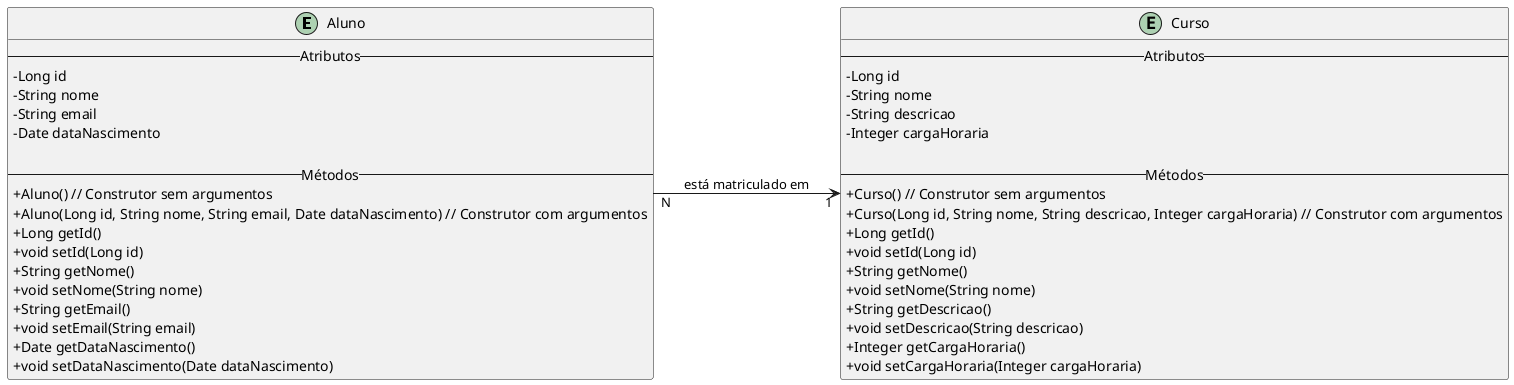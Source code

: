@startuml DiagramaAlunoCurso
skinparam classAttributeIconSize 0
left to right direction

entity Aluno {
    -- Atributos --
    - Long id
    - String nome
    - String email
    - Date dataNascimento

    -- Métodos --
    + Aluno() // Construtor sem argumentos
    + Aluno(Long id, String nome, String email, Date dataNascimento) // Construtor com argumentos
    + Long getId()
    + void setId(Long id)
    + String getNome()
    + void setNome(String nome)
    + String getEmail()
    + void setEmail(String email)
    + Date getDataNascimento()
    + void setDataNascimento(Date dataNascimento)
}

entity Curso {
    -- Atributos --
    - Long id
    - String nome
    - String descricao
    - Integer cargaHoraria

    -- Métodos --
    + Curso() // Construtor sem argumentos
    + Curso(Long id, String nome, String descricao, Integer cargaHoraria) // Construtor com argumentos
    + Long getId()
    + void setId(Long id)
    + String getNome()
    + void setNome(String nome)
    + String getDescricao()
    + void setDescricao(String descricao)
    + Integer getCargaHoraria()
    + void setCargaHoraria(Integer cargaHoraria)
}

Aluno "N" --> "1" Curso : está matriculado em
@enduml
